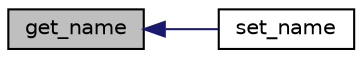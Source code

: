 digraph "get_name"
{
  edge [fontname="Helvetica",fontsize="10",labelfontname="Helvetica",labelfontsize="10"];
  node [fontname="Helvetica",fontsize="10",shape=record];
  rankdir="LR";
  Node27 [label="get_name",height=0.2,width=0.4,color="black", fillcolor="grey75", style="filled", fontcolor="black"];
  Node27 -> Node28 [dir="back",color="midnightblue",fontsize="10",style="solid",fontname="Helvetica"];
  Node28 [label="set_name",height=0.2,width=0.4,color="black", fillcolor="white", style="filled",URL="$class_class_ficha.html#a53e29da8f1da63502f3e13091fcb74e5",tooltip="Definir o Nome da Ficha. "];
}
